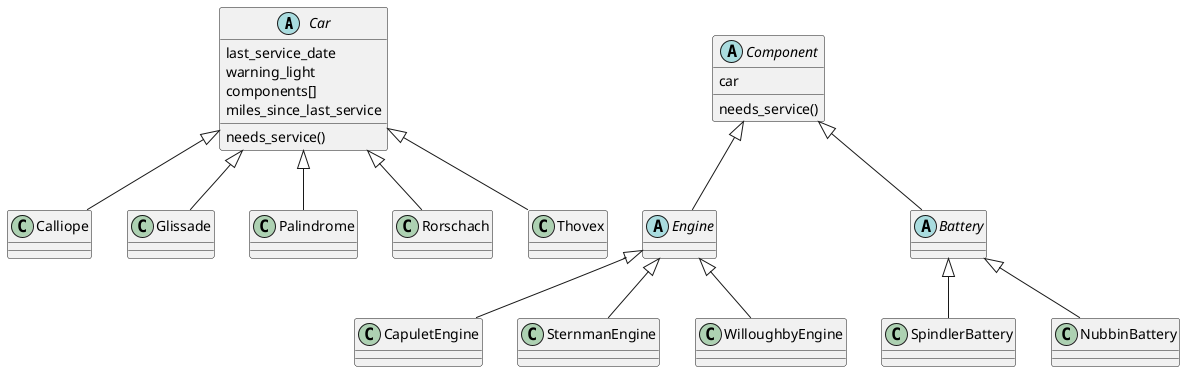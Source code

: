 @startuml
Abstract Class Car
Abstract Class Component
Car : last_service_date
Car : warning_light
Car : components[]
Car : miles_since_last_service
Car : needs_service()

Class Calliope
Class Glissade
Class Palindrome
Class Rorschach
Class Thovex
Car <|-- Calliope 
Car <|-- Glissade 
Car <|-- Palindrome 
Car <|-- Rorschach 
Car <|-- Thovex 

Class CapuletEngine
Class SternmanEngine
Class WilloughbyEngine

Abstract Class Engine
Component <|-- Engine
Engine <|-- CapuletEngine
Engine <|-- SternmanEngine
Engine <|-- WilloughbyEngine

Component : car
Component : needs_service()

Abstract Class Battery 
Component <|-- Battery

Class SpindlerBattery
Class NubbinBattery

Battery <|-- SpindlerBattery
Battery <|-- NubbinBattery
@enduml